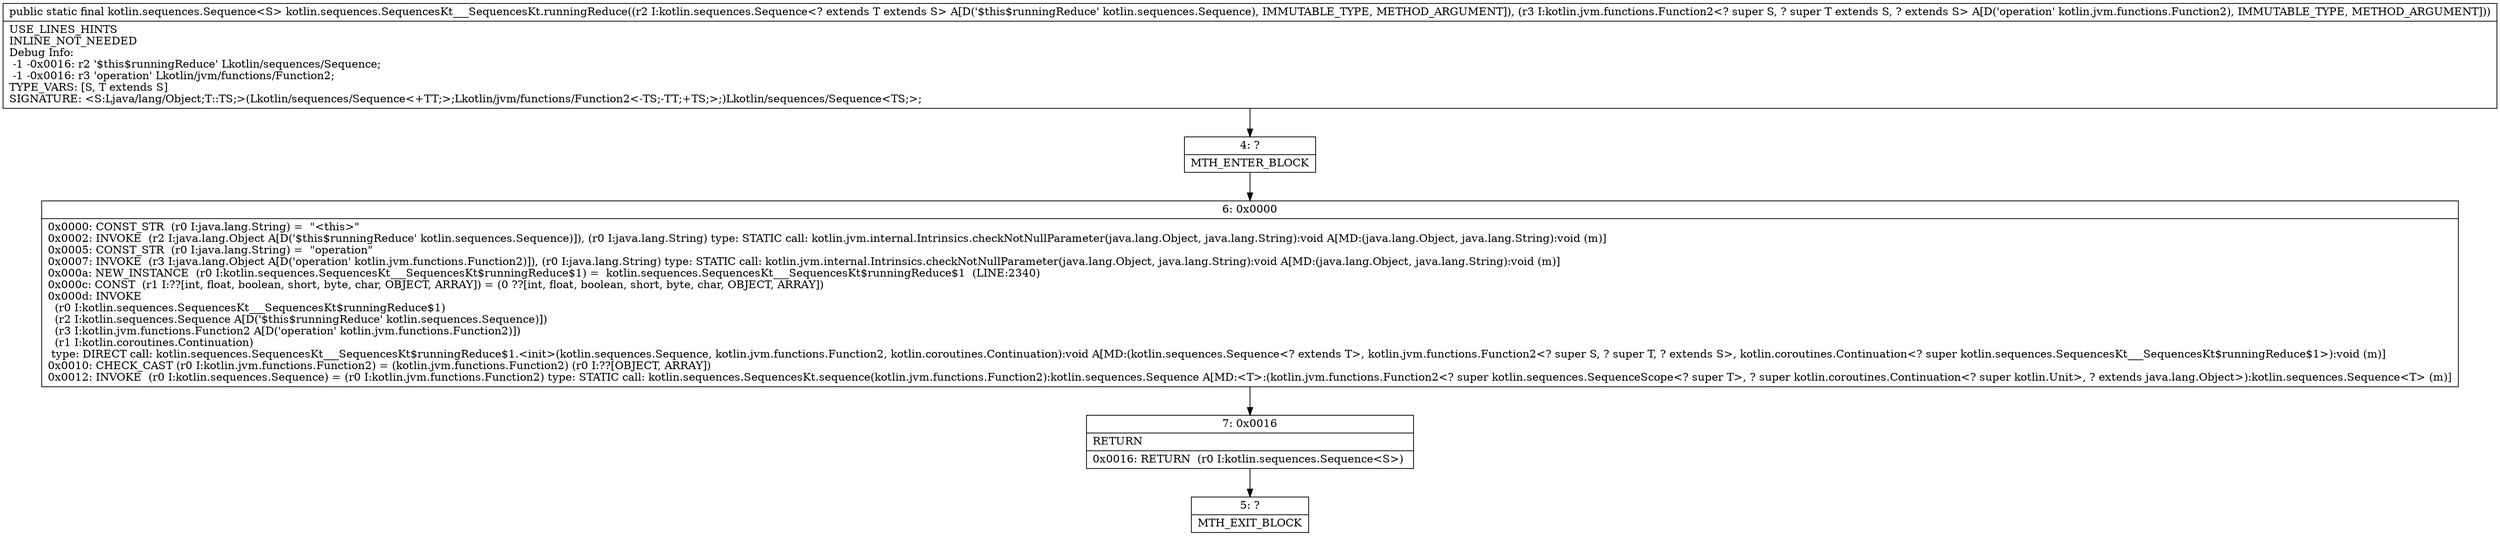 digraph "CFG forkotlin.sequences.SequencesKt___SequencesKt.runningReduce(Lkotlin\/sequences\/Sequence;Lkotlin\/jvm\/functions\/Function2;)Lkotlin\/sequences\/Sequence;" {
Node_4 [shape=record,label="{4\:\ ?|MTH_ENTER_BLOCK\l}"];
Node_6 [shape=record,label="{6\:\ 0x0000|0x0000: CONST_STR  (r0 I:java.lang.String) =  \"\<this\>\" \l0x0002: INVOKE  (r2 I:java.lang.Object A[D('$this$runningReduce' kotlin.sequences.Sequence)]), (r0 I:java.lang.String) type: STATIC call: kotlin.jvm.internal.Intrinsics.checkNotNullParameter(java.lang.Object, java.lang.String):void A[MD:(java.lang.Object, java.lang.String):void (m)]\l0x0005: CONST_STR  (r0 I:java.lang.String) =  \"operation\" \l0x0007: INVOKE  (r3 I:java.lang.Object A[D('operation' kotlin.jvm.functions.Function2)]), (r0 I:java.lang.String) type: STATIC call: kotlin.jvm.internal.Intrinsics.checkNotNullParameter(java.lang.Object, java.lang.String):void A[MD:(java.lang.Object, java.lang.String):void (m)]\l0x000a: NEW_INSTANCE  (r0 I:kotlin.sequences.SequencesKt___SequencesKt$runningReduce$1) =  kotlin.sequences.SequencesKt___SequencesKt$runningReduce$1  (LINE:2340)\l0x000c: CONST  (r1 I:??[int, float, boolean, short, byte, char, OBJECT, ARRAY]) = (0 ??[int, float, boolean, short, byte, char, OBJECT, ARRAY]) \l0x000d: INVOKE  \l  (r0 I:kotlin.sequences.SequencesKt___SequencesKt$runningReduce$1)\l  (r2 I:kotlin.sequences.Sequence A[D('$this$runningReduce' kotlin.sequences.Sequence)])\l  (r3 I:kotlin.jvm.functions.Function2 A[D('operation' kotlin.jvm.functions.Function2)])\l  (r1 I:kotlin.coroutines.Continuation)\l type: DIRECT call: kotlin.sequences.SequencesKt___SequencesKt$runningReduce$1.\<init\>(kotlin.sequences.Sequence, kotlin.jvm.functions.Function2, kotlin.coroutines.Continuation):void A[MD:(kotlin.sequences.Sequence\<? extends T\>, kotlin.jvm.functions.Function2\<? super S, ? super T, ? extends S\>, kotlin.coroutines.Continuation\<? super kotlin.sequences.SequencesKt___SequencesKt$runningReduce$1\>):void (m)]\l0x0010: CHECK_CAST (r0 I:kotlin.jvm.functions.Function2) = (kotlin.jvm.functions.Function2) (r0 I:??[OBJECT, ARRAY]) \l0x0012: INVOKE  (r0 I:kotlin.sequences.Sequence) = (r0 I:kotlin.jvm.functions.Function2) type: STATIC call: kotlin.sequences.SequencesKt.sequence(kotlin.jvm.functions.Function2):kotlin.sequences.Sequence A[MD:\<T\>:(kotlin.jvm.functions.Function2\<? super kotlin.sequences.SequenceScope\<? super T\>, ? super kotlin.coroutines.Continuation\<? super kotlin.Unit\>, ? extends java.lang.Object\>):kotlin.sequences.Sequence\<T\> (m)]\l}"];
Node_7 [shape=record,label="{7\:\ 0x0016|RETURN\l|0x0016: RETURN  (r0 I:kotlin.sequences.Sequence\<S\>) \l}"];
Node_5 [shape=record,label="{5\:\ ?|MTH_EXIT_BLOCK\l}"];
MethodNode[shape=record,label="{public static final kotlin.sequences.Sequence\<S\> kotlin.sequences.SequencesKt___SequencesKt.runningReduce((r2 I:kotlin.sequences.Sequence\<? extends T extends S\> A[D('$this$runningReduce' kotlin.sequences.Sequence), IMMUTABLE_TYPE, METHOD_ARGUMENT]), (r3 I:kotlin.jvm.functions.Function2\<? super S, ? super T extends S, ? extends S\> A[D('operation' kotlin.jvm.functions.Function2), IMMUTABLE_TYPE, METHOD_ARGUMENT]))  | USE_LINES_HINTS\lINLINE_NOT_NEEDED\lDebug Info:\l  \-1 \-0x0016: r2 '$this$runningReduce' Lkotlin\/sequences\/Sequence;\l  \-1 \-0x0016: r3 'operation' Lkotlin\/jvm\/functions\/Function2;\lTYPE_VARS: [S, T extends S]\lSIGNATURE: \<S:Ljava\/lang\/Object;T::TS;\>(Lkotlin\/sequences\/Sequence\<+TT;\>;Lkotlin\/jvm\/functions\/Function2\<\-TS;\-TT;+TS;\>;)Lkotlin\/sequences\/Sequence\<TS;\>;\l}"];
MethodNode -> Node_4;Node_4 -> Node_6;
Node_6 -> Node_7;
Node_7 -> Node_5;
}

